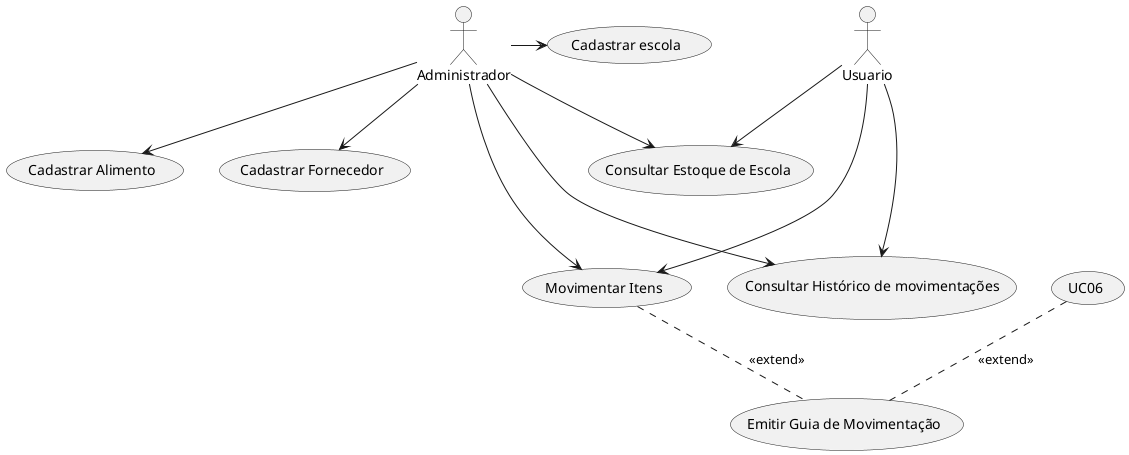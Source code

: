 @startuml
'https://plantuml.com/use-case-diagram

(Cadastrar escola) as (UC01)
(Cadastrar Alimento) as (UC02)
(Cadastrar Fornecedor) as (UC03)
(Consultar Histórico de movimentações) as (UC04)
(Movimentar Itens) as (UC05)
(Emitir Guia de Movimentação) as (UC07)
(Consultar Estoque de Escola) as (UC08)


Administrador -> (UC01)
Administrador --> (UC02)
Administrador --> (UC03)
Administrador ---> (UC04)
Administrador ---> (UC05)
Administrador --> (UC08)

Usuario ---> (UC04)
Usuario ---> (UC05)
Usuario --> (UC08)

(UC05) .. (UC07) : <<extend>>
(UC06) .. (UC07) : <<extend>>
@enduml